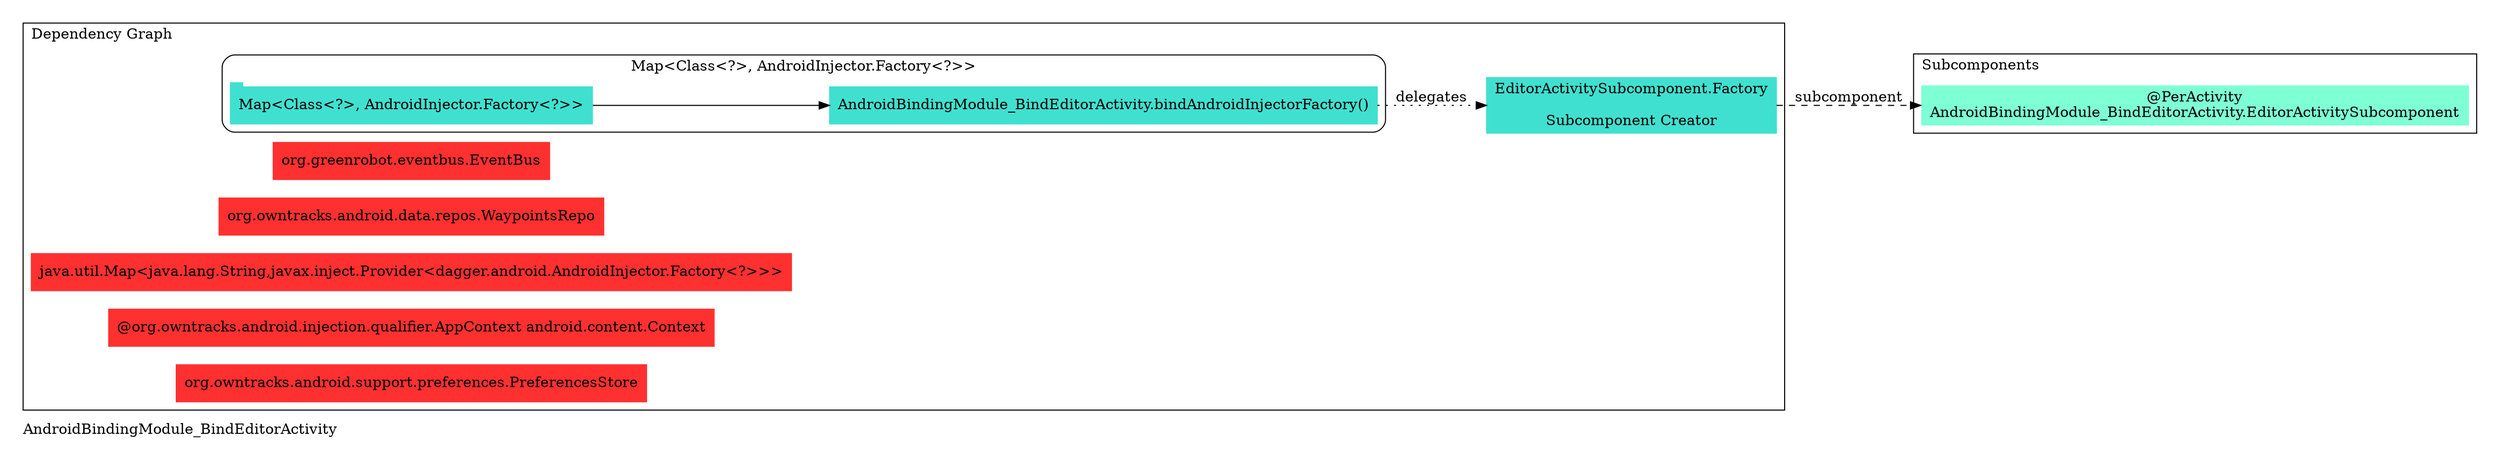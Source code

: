 digraph "org.owntracks.android.injection.modules.AndroidBindingModule_BindEditorActivity" {
  graph [rankdir="LR", labeljust="l", label="AndroidBindingModule_BindEditorActivity", pad="0.2", compound="true"]
  node [shape="rectangle", style="filled", color="turquoise"]
  subgraph "cluster_Entry Points" {
    graph [labeljust="l", label="Entry Points"]
    node [shape="component", penwidth="2"]
  }
  subgraph "cluster_Dependency Graph" {
    graph [labeljust="l", label="Dependency Graph"]
    "c4e87d6e-5ee2-4608-85b2-7cc1a858cf6c" [label="AndroidBindingModule_BindEditorActivity.bindAndroidInjectorFactory()", color="turquoise"]
    "7873f219-bc95-4696-ab5a-6a56dabaf253" [label="EditorActivitySubcomponent.Factory\n\nSubcomponent Creator", color="turquoise"]
    "8dd767f1-32e8-4597-8916-bbf51494b92f" [label="org.greenrobot.eventbus.EventBus", color="firebrick1"]
    "41d7812b-3fd2-4734-a516-8b08730d9020" [label="org.owntracks.android.data.repos.WaypointsRepo", color="firebrick1"]
    "7b0ba004-1889-4f43-bd2f-af3067268049" [label="java.util.Map<java.lang.String,javax.inject.Provider<dagger.android.AndroidInjector.Factory<?>>>", color="firebrick1"]
    "12e861c0-fb01-40fa-b200-0c3d4d1f1f47" [label="@org.owntracks.android.injection.qualifier.AppContext android.content.Context", color="firebrick1"]
    "743fbd09-5f47-4e66-b8d1-3ad68467cd9e" [label="org.owntracks.android.support.preferences.PreferencesStore", color="firebrick1"]
    subgraph "cluster_Map<Class<?>, AndroidInjector.Factory<?>>" {
      graph [label="Map<Class<?>, AndroidInjector.Factory<?>>", labeljust="c", style="rounded", color="black"]
      "1a8e1fef-c9c4-4bb6-b2e2-3ce31c732764" [label="Map<Class<?>, AndroidInjector.Factory<?>>", color="turquoise", shape="tab"]
      "c4e87d6e-5ee2-4608-85b2-7cc1a858cf6c" [label="AndroidBindingModule_BindEditorActivity.bindAndroidInjectorFactory()", color="turquoise"]
    }
  }
  subgraph "cluster_Subcomponents" {
    graph [labeljust="l", shape="folder", label="Subcomponents"]
    "2fab6c86-de8e-4638-b26f-fab9aa4d55bd" [label="@PerActivity\nAndroidBindingModule_BindEditorActivity.EditorActivitySubcomponent", href="full_org.owntracks.android.injection.modules.AndroidBindingModule_BindEditorActivity.EditorActivitySubcomponent.svg", color="aquamarine"]
  }
  "1a8e1fef-c9c4-4bb6-b2e2-3ce31c732764" -> "c4e87d6e-5ee2-4608-85b2-7cc1a858cf6c"
  "c4e87d6e-5ee2-4608-85b2-7cc1a858cf6c" -> "7873f219-bc95-4696-ab5a-6a56dabaf253" [style="dotted", label="delegates"]
  "7873f219-bc95-4696-ab5a-6a56dabaf253" -> "2fab6c86-de8e-4638-b26f-fab9aa4d55bd" [style="dashed", label="subcomponent", headport="w"]
}

